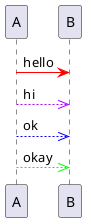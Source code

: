 @startuml
participant A
participant B

A -[#red]> B : hello
A --[#a0f]>>B : hi
A --[#0000ff]>>B : ok
A --[#00ff00]>>B : okay


@enduml